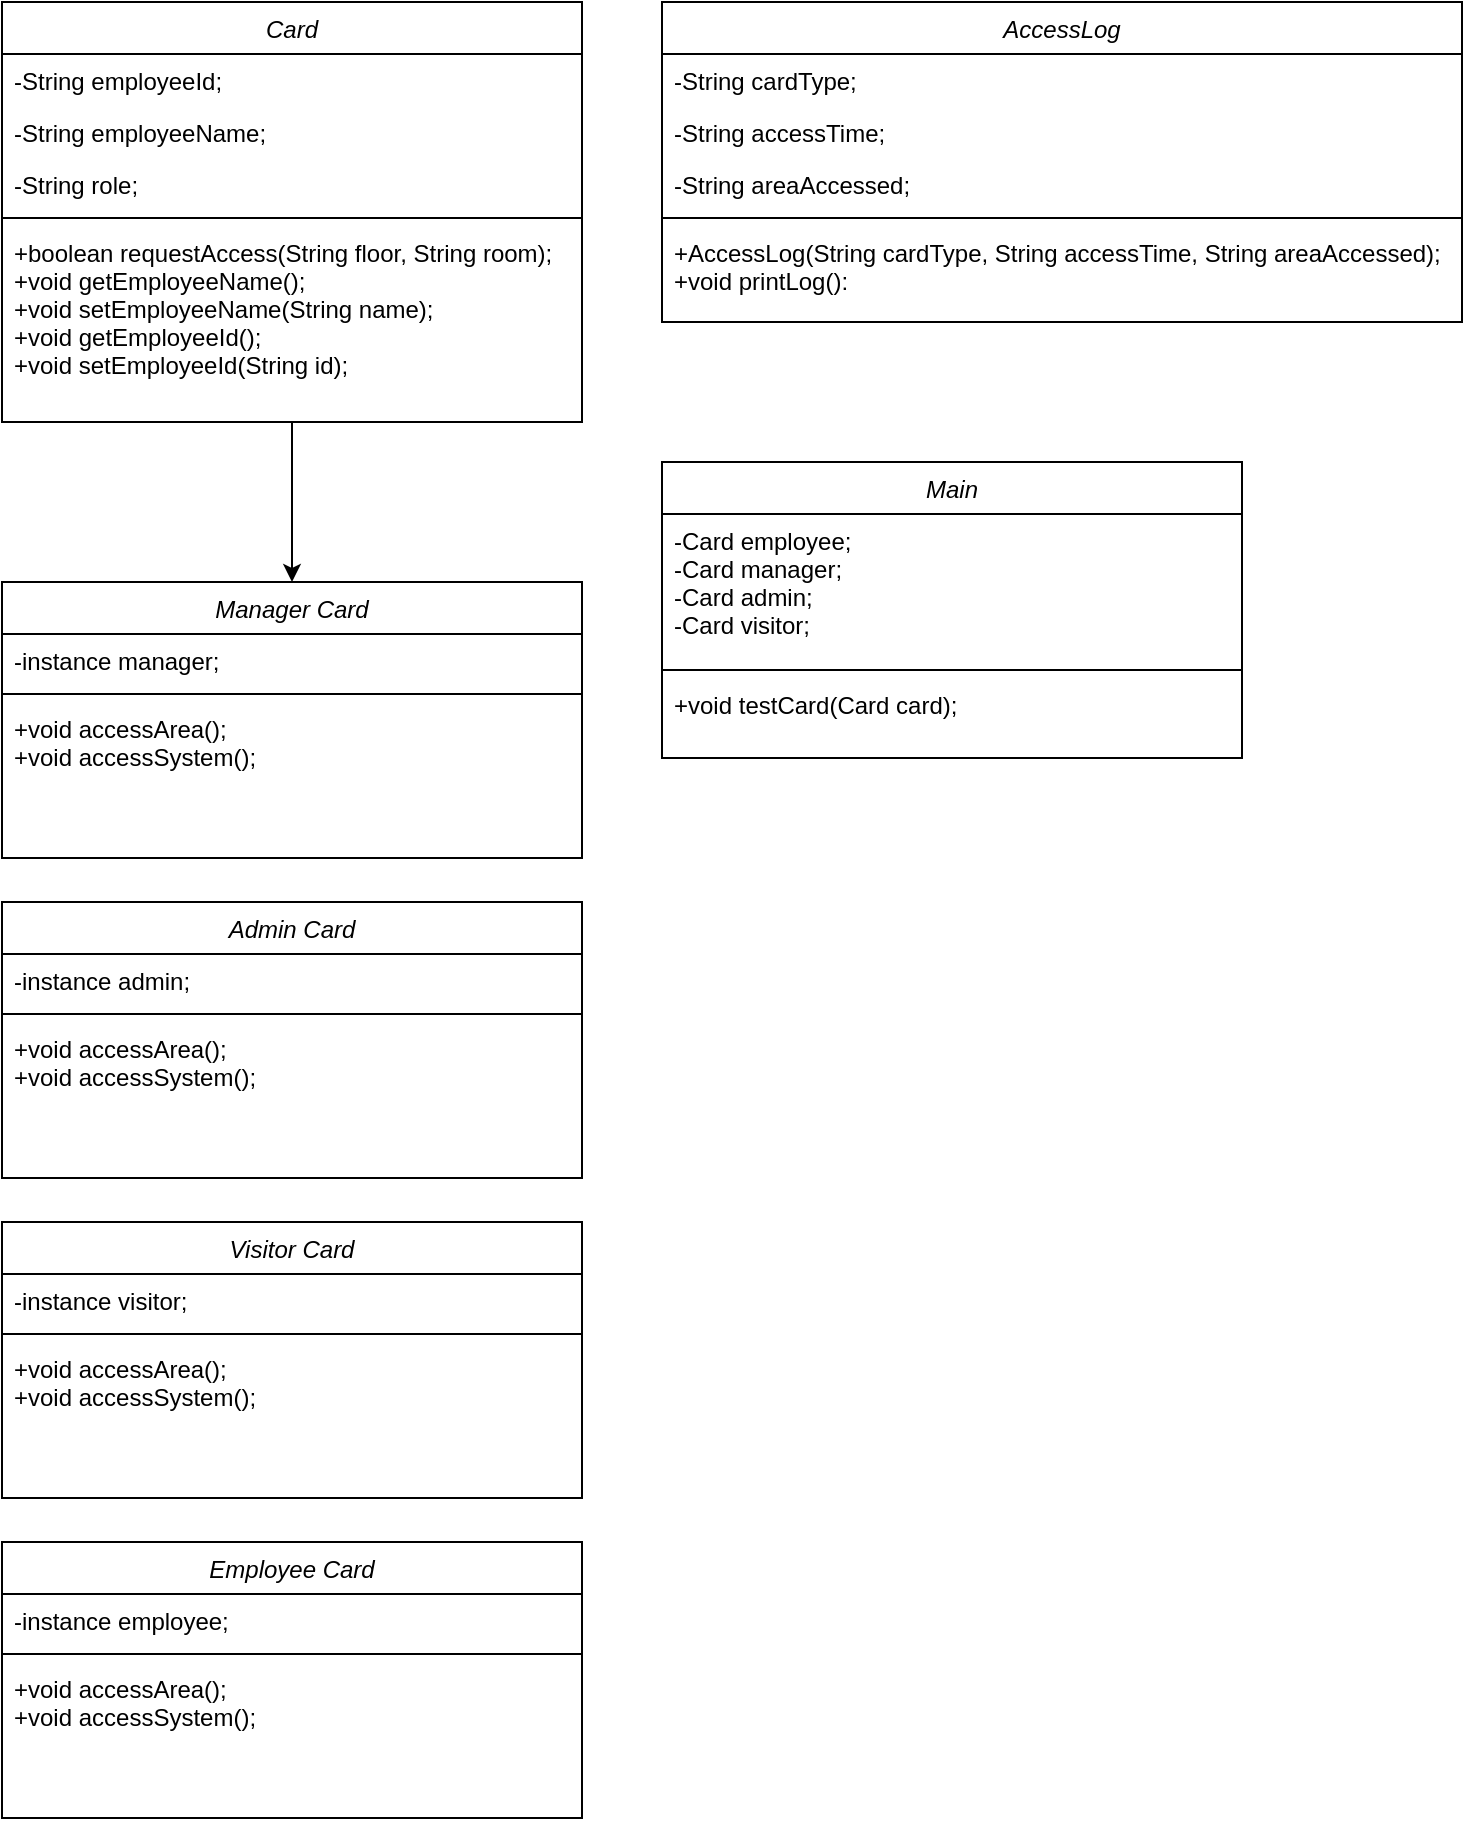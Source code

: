 <mxfile version="26.0.15">
  <diagram id="C5RBs43oDa-KdzZeNtuy" name="Page-1">
    <mxGraphModel dx="1508" dy="665" grid="1" gridSize="10" guides="1" tooltips="1" connect="1" arrows="1" fold="1" page="1" pageScale="1" pageWidth="827" pageHeight="1169" math="0" shadow="0">
      <root>
        <mxCell id="WIyWlLk6GJQsqaUBKTNV-0" />
        <mxCell id="WIyWlLk6GJQsqaUBKTNV-1" parent="WIyWlLk6GJQsqaUBKTNV-0" />
        <mxCell id="cPv17OZ10tYDoWKPiJrN-0" value="" style="edgeStyle=orthogonalEdgeStyle;rounded=0;orthogonalLoop=1;jettySize=auto;html=1;entryX=0.5;entryY=0;entryDx=0;entryDy=0;" edge="1" parent="WIyWlLk6GJQsqaUBKTNV-1" source="zkfFHV4jXpPFQw0GAbJ--0" target="klgjCnaohn4GWcETCebM-11">
          <mxGeometry relative="1" as="geometry" />
        </mxCell>
        <mxCell id="zkfFHV4jXpPFQw0GAbJ--0" value="Card" style="swimlane;fontStyle=2;align=center;verticalAlign=top;childLayout=stackLayout;horizontal=1;startSize=26;horizontalStack=0;resizeParent=1;resizeLast=0;collapsible=1;marginBottom=0;rounded=0;shadow=0;strokeWidth=1;" parent="WIyWlLk6GJQsqaUBKTNV-1" vertex="1">
          <mxGeometry x="70" y="40" width="290" height="210" as="geometry">
            <mxRectangle x="220" y="120" width="160" height="26" as="alternateBounds" />
          </mxGeometry>
        </mxCell>
        <mxCell id="zkfFHV4jXpPFQw0GAbJ--1" value="-String employeeId;" style="text;align=left;verticalAlign=top;spacingLeft=4;spacingRight=4;overflow=hidden;rotatable=0;points=[[0,0.5],[1,0.5]];portConstraint=eastwest;" parent="zkfFHV4jXpPFQw0GAbJ--0" vertex="1">
          <mxGeometry y="26" width="290" height="26" as="geometry" />
        </mxCell>
        <mxCell id="zkfFHV4jXpPFQw0GAbJ--2" value="-String employeeName;" style="text;align=left;verticalAlign=top;spacingLeft=4;spacingRight=4;overflow=hidden;rotatable=0;points=[[0,0.5],[1,0.5]];portConstraint=eastwest;rounded=0;shadow=0;html=0;" parent="zkfFHV4jXpPFQw0GAbJ--0" vertex="1">
          <mxGeometry y="52" width="290" height="26" as="geometry" />
        </mxCell>
        <mxCell id="zkfFHV4jXpPFQw0GAbJ--3" value="-String role;" style="text;align=left;verticalAlign=top;spacingLeft=4;spacingRight=4;overflow=hidden;rotatable=0;points=[[0,0.5],[1,0.5]];portConstraint=eastwest;rounded=0;shadow=0;html=0;" parent="zkfFHV4jXpPFQw0GAbJ--0" vertex="1">
          <mxGeometry y="78" width="290" height="26" as="geometry" />
        </mxCell>
        <mxCell id="zkfFHV4jXpPFQw0GAbJ--4" value="" style="line;html=1;strokeWidth=1;align=left;verticalAlign=middle;spacingTop=-1;spacingLeft=3;spacingRight=3;rotatable=0;labelPosition=right;points=[];portConstraint=eastwest;" parent="zkfFHV4jXpPFQw0GAbJ--0" vertex="1">
          <mxGeometry y="104" width="290" height="8" as="geometry" />
        </mxCell>
        <mxCell id="zkfFHV4jXpPFQw0GAbJ--5" value="+boolean requestAccess(String floor, String room);&#xa;+void getEmployeeName();&#xa;+void setEmployeeName(String name);&#xa;+void getEmployeeId();&#xa;+void setEmployeeId(String id);" style="text;align=left;verticalAlign=top;spacingLeft=4;spacingRight=4;overflow=hidden;rotatable=0;points=[[0,0.5],[1,0.5]];portConstraint=eastwest;" parent="zkfFHV4jXpPFQw0GAbJ--0" vertex="1">
          <mxGeometry y="112" width="290" height="98" as="geometry" />
        </mxCell>
        <mxCell id="klgjCnaohn4GWcETCebM-11" value="Manager Card" style="swimlane;fontStyle=2;align=center;verticalAlign=top;childLayout=stackLayout;horizontal=1;startSize=26;horizontalStack=0;resizeParent=1;resizeLast=0;collapsible=1;marginBottom=0;rounded=0;shadow=0;strokeWidth=1;" parent="WIyWlLk6GJQsqaUBKTNV-1" vertex="1">
          <mxGeometry x="70" y="330" width="290" height="138" as="geometry">
            <mxRectangle x="220" y="120" width="160" height="26" as="alternateBounds" />
          </mxGeometry>
        </mxCell>
        <mxCell id="klgjCnaohn4GWcETCebM-12" value="-instance manager;" style="text;align=left;verticalAlign=top;spacingLeft=4;spacingRight=4;overflow=hidden;rotatable=0;points=[[0,0.5],[1,0.5]];portConstraint=eastwest;" parent="klgjCnaohn4GWcETCebM-11" vertex="1">
          <mxGeometry y="26" width="290" height="26" as="geometry" />
        </mxCell>
        <mxCell id="klgjCnaohn4GWcETCebM-15" value="" style="line;html=1;strokeWidth=1;align=left;verticalAlign=middle;spacingTop=-1;spacingLeft=3;spacingRight=3;rotatable=0;labelPosition=right;points=[];portConstraint=eastwest;" parent="klgjCnaohn4GWcETCebM-11" vertex="1">
          <mxGeometry y="52" width="290" height="8" as="geometry" />
        </mxCell>
        <mxCell id="klgjCnaohn4GWcETCebM-16" value="+void accessArea();&#xa;+void accessSystem();" style="text;align=left;verticalAlign=top;spacingLeft=4;spacingRight=4;overflow=hidden;rotatable=0;points=[[0,0.5],[1,0.5]];portConstraint=eastwest;" parent="klgjCnaohn4GWcETCebM-11" vertex="1">
          <mxGeometry y="60" width="290" height="40" as="geometry" />
        </mxCell>
        <mxCell id="klgjCnaohn4GWcETCebM-17" value="Admin Card" style="swimlane;fontStyle=2;align=center;verticalAlign=top;childLayout=stackLayout;horizontal=1;startSize=26;horizontalStack=0;resizeParent=1;resizeLast=0;collapsible=1;marginBottom=0;rounded=0;shadow=0;strokeWidth=1;" parent="WIyWlLk6GJQsqaUBKTNV-1" vertex="1">
          <mxGeometry x="70" y="490" width="290" height="138" as="geometry">
            <mxRectangle x="220" y="120" width="160" height="26" as="alternateBounds" />
          </mxGeometry>
        </mxCell>
        <mxCell id="klgjCnaohn4GWcETCebM-18" value="-instance admin;" style="text;align=left;verticalAlign=top;spacingLeft=4;spacingRight=4;overflow=hidden;rotatable=0;points=[[0,0.5],[1,0.5]];portConstraint=eastwest;" parent="klgjCnaohn4GWcETCebM-17" vertex="1">
          <mxGeometry y="26" width="290" height="26" as="geometry" />
        </mxCell>
        <mxCell id="klgjCnaohn4GWcETCebM-19" value="" style="line;html=1;strokeWidth=1;align=left;verticalAlign=middle;spacingTop=-1;spacingLeft=3;spacingRight=3;rotatable=0;labelPosition=right;points=[];portConstraint=eastwest;" parent="klgjCnaohn4GWcETCebM-17" vertex="1">
          <mxGeometry y="52" width="290" height="8" as="geometry" />
        </mxCell>
        <mxCell id="klgjCnaohn4GWcETCebM-20" value="+void accessArea();&#xa;+void accessSystem();" style="text;align=left;verticalAlign=top;spacingLeft=4;spacingRight=4;overflow=hidden;rotatable=0;points=[[0,0.5],[1,0.5]];portConstraint=eastwest;" parent="klgjCnaohn4GWcETCebM-17" vertex="1">
          <mxGeometry y="60" width="290" height="40" as="geometry" />
        </mxCell>
        <mxCell id="klgjCnaohn4GWcETCebM-21" value="Visitor Card" style="swimlane;fontStyle=2;align=center;verticalAlign=top;childLayout=stackLayout;horizontal=1;startSize=26;horizontalStack=0;resizeParent=1;resizeLast=0;collapsible=1;marginBottom=0;rounded=0;shadow=0;strokeWidth=1;" parent="WIyWlLk6GJQsqaUBKTNV-1" vertex="1">
          <mxGeometry x="70" y="650" width="290" height="138" as="geometry">
            <mxRectangle x="220" y="120" width="160" height="26" as="alternateBounds" />
          </mxGeometry>
        </mxCell>
        <mxCell id="klgjCnaohn4GWcETCebM-22" value="-instance visitor;" style="text;align=left;verticalAlign=top;spacingLeft=4;spacingRight=4;overflow=hidden;rotatable=0;points=[[0,0.5],[1,0.5]];portConstraint=eastwest;" parent="klgjCnaohn4GWcETCebM-21" vertex="1">
          <mxGeometry y="26" width="290" height="26" as="geometry" />
        </mxCell>
        <mxCell id="klgjCnaohn4GWcETCebM-23" value="" style="line;html=1;strokeWidth=1;align=left;verticalAlign=middle;spacingTop=-1;spacingLeft=3;spacingRight=3;rotatable=0;labelPosition=right;points=[];portConstraint=eastwest;" parent="klgjCnaohn4GWcETCebM-21" vertex="1">
          <mxGeometry y="52" width="290" height="8" as="geometry" />
        </mxCell>
        <mxCell id="klgjCnaohn4GWcETCebM-24" value="+void accessArea();&#xa;+void accessSystem();" style="text;align=left;verticalAlign=top;spacingLeft=4;spacingRight=4;overflow=hidden;rotatable=0;points=[[0,0.5],[1,0.5]];portConstraint=eastwest;" parent="klgjCnaohn4GWcETCebM-21" vertex="1">
          <mxGeometry y="60" width="290" height="40" as="geometry" />
        </mxCell>
        <mxCell id="klgjCnaohn4GWcETCebM-25" value="AccessLog" style="swimlane;fontStyle=2;align=center;verticalAlign=top;childLayout=stackLayout;horizontal=1;startSize=26;horizontalStack=0;resizeParent=1;resizeLast=0;collapsible=1;marginBottom=0;rounded=0;shadow=0;strokeWidth=1;" parent="WIyWlLk6GJQsqaUBKTNV-1" vertex="1">
          <mxGeometry x="400" y="40" width="400" height="160" as="geometry">
            <mxRectangle x="220" y="120" width="160" height="26" as="alternateBounds" />
          </mxGeometry>
        </mxCell>
        <mxCell id="klgjCnaohn4GWcETCebM-26" value="-String cardType;" style="text;align=left;verticalAlign=top;spacingLeft=4;spacingRight=4;overflow=hidden;rotatable=0;points=[[0,0.5],[1,0.5]];portConstraint=eastwest;" parent="klgjCnaohn4GWcETCebM-25" vertex="1">
          <mxGeometry y="26" width="400" height="26" as="geometry" />
        </mxCell>
        <mxCell id="klgjCnaohn4GWcETCebM-27" value="-String accessTime;" style="text;align=left;verticalAlign=top;spacingLeft=4;spacingRight=4;overflow=hidden;rotatable=0;points=[[0,0.5],[1,0.5]];portConstraint=eastwest;rounded=0;shadow=0;html=0;" parent="klgjCnaohn4GWcETCebM-25" vertex="1">
          <mxGeometry y="52" width="400" height="26" as="geometry" />
        </mxCell>
        <mxCell id="klgjCnaohn4GWcETCebM-28" value="-String areaAccessed;" style="text;align=left;verticalAlign=top;spacingLeft=4;spacingRight=4;overflow=hidden;rotatable=0;points=[[0,0.5],[1,0.5]];portConstraint=eastwest;rounded=0;shadow=0;html=0;" parent="klgjCnaohn4GWcETCebM-25" vertex="1">
          <mxGeometry y="78" width="400" height="26" as="geometry" />
        </mxCell>
        <mxCell id="klgjCnaohn4GWcETCebM-29" value="" style="line;html=1;strokeWidth=1;align=left;verticalAlign=middle;spacingTop=-1;spacingLeft=3;spacingRight=3;rotatable=0;labelPosition=right;points=[];portConstraint=eastwest;" parent="klgjCnaohn4GWcETCebM-25" vertex="1">
          <mxGeometry y="104" width="400" height="8" as="geometry" />
        </mxCell>
        <mxCell id="klgjCnaohn4GWcETCebM-30" value="+AccessLog(String cardType, String accessTime, String areaAccessed);&#xa;+void printLog():" style="text;align=left;verticalAlign=top;spacingLeft=4;spacingRight=4;overflow=hidden;rotatable=0;points=[[0,0.5],[1,0.5]];portConstraint=eastwest;" parent="klgjCnaohn4GWcETCebM-25" vertex="1">
          <mxGeometry y="112" width="400" height="38" as="geometry" />
        </mxCell>
        <mxCell id="klgjCnaohn4GWcETCebM-31" value="Employee Card" style="swimlane;fontStyle=2;align=center;verticalAlign=top;childLayout=stackLayout;horizontal=1;startSize=26;horizontalStack=0;resizeParent=1;resizeLast=0;collapsible=1;marginBottom=0;rounded=0;shadow=0;strokeWidth=1;" parent="WIyWlLk6GJQsqaUBKTNV-1" vertex="1">
          <mxGeometry x="70" y="810" width="290" height="138" as="geometry">
            <mxRectangle x="220" y="120" width="160" height="26" as="alternateBounds" />
          </mxGeometry>
        </mxCell>
        <mxCell id="klgjCnaohn4GWcETCebM-32" value="-instance employee;" style="text;align=left;verticalAlign=top;spacingLeft=4;spacingRight=4;overflow=hidden;rotatable=0;points=[[0,0.5],[1,0.5]];portConstraint=eastwest;" parent="klgjCnaohn4GWcETCebM-31" vertex="1">
          <mxGeometry y="26" width="290" height="26" as="geometry" />
        </mxCell>
        <mxCell id="klgjCnaohn4GWcETCebM-33" value="" style="line;html=1;strokeWidth=1;align=left;verticalAlign=middle;spacingTop=-1;spacingLeft=3;spacingRight=3;rotatable=0;labelPosition=right;points=[];portConstraint=eastwest;" parent="klgjCnaohn4GWcETCebM-31" vertex="1">
          <mxGeometry y="52" width="290" height="8" as="geometry" />
        </mxCell>
        <mxCell id="klgjCnaohn4GWcETCebM-34" value="+void accessArea();&#xa;+void accessSystem();" style="text;align=left;verticalAlign=top;spacingLeft=4;spacingRight=4;overflow=hidden;rotatable=0;points=[[0,0.5],[1,0.5]];portConstraint=eastwest;" parent="klgjCnaohn4GWcETCebM-31" vertex="1">
          <mxGeometry y="60" width="290" height="40" as="geometry" />
        </mxCell>
        <mxCell id="klgjCnaohn4GWcETCebM-35" value="Main" style="swimlane;fontStyle=2;align=center;verticalAlign=top;childLayout=stackLayout;horizontal=1;startSize=26;horizontalStack=0;resizeParent=1;resizeLast=0;collapsible=1;marginBottom=0;rounded=0;shadow=0;strokeWidth=1;" parent="WIyWlLk6GJQsqaUBKTNV-1" vertex="1">
          <mxGeometry x="400" y="270" width="290" height="148" as="geometry">
            <mxRectangle x="220" y="120" width="160" height="26" as="alternateBounds" />
          </mxGeometry>
        </mxCell>
        <mxCell id="klgjCnaohn4GWcETCebM-36" value="-Card employee;&#xa;-Card manager;&#xa;-Card admin;&#xa;-Card visitor;" style="text;align=left;verticalAlign=top;spacingLeft=4;spacingRight=4;overflow=hidden;rotatable=0;points=[[0,0.5],[1,0.5]];portConstraint=eastwest;" parent="klgjCnaohn4GWcETCebM-35" vertex="1">
          <mxGeometry y="26" width="290" height="74" as="geometry" />
        </mxCell>
        <mxCell id="klgjCnaohn4GWcETCebM-37" value="" style="line;html=1;strokeWidth=1;align=left;verticalAlign=middle;spacingTop=-1;spacingLeft=3;spacingRight=3;rotatable=0;labelPosition=right;points=[];portConstraint=eastwest;" parent="klgjCnaohn4GWcETCebM-35" vertex="1">
          <mxGeometry y="100" width="290" height="8" as="geometry" />
        </mxCell>
        <mxCell id="klgjCnaohn4GWcETCebM-38" value="+void testCard(Card card);" style="text;align=left;verticalAlign=top;spacingLeft=4;spacingRight=4;overflow=hidden;rotatable=0;points=[[0,0.5],[1,0.5]];portConstraint=eastwest;" parent="klgjCnaohn4GWcETCebM-35" vertex="1">
          <mxGeometry y="108" width="290" height="40" as="geometry" />
        </mxCell>
      </root>
    </mxGraphModel>
  </diagram>
</mxfile>
